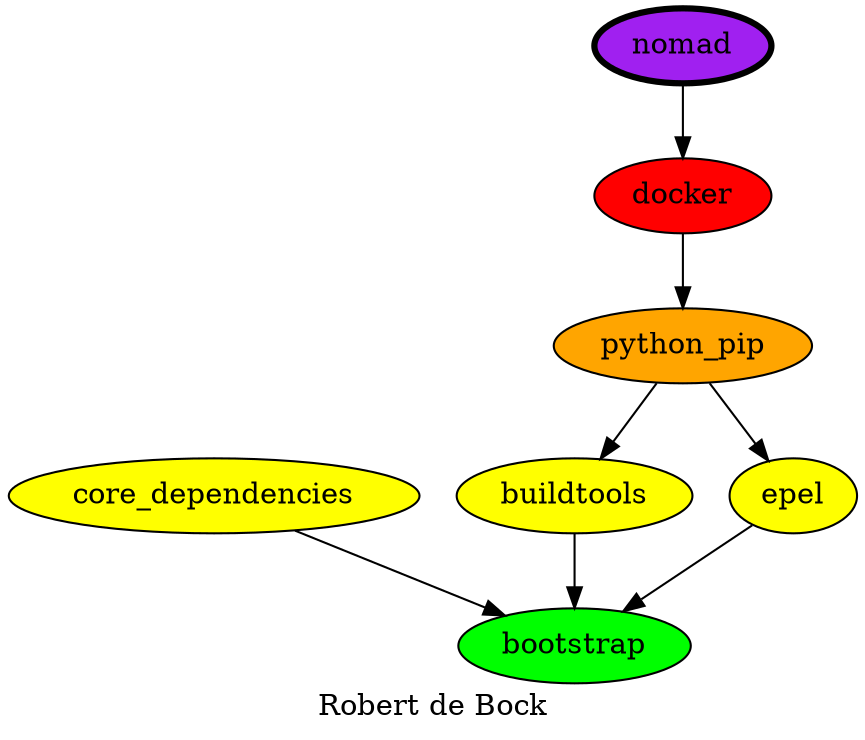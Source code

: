 digraph PhiloDilemma {
  label = "Robert de Bock" ;
  overlap=false
  {
    bootstrap [fillcolor=green style=filled]
    "core_dependencies" [fillcolor=yellow style=filled]
    buildtools [fillcolor=yellow style=filled]
    epel [fillcolor=yellow style=filled]
    "python_pip" [fillcolor=orange style=filled]
    docker [fillcolor=red style=filled]
    nomad [fillcolor=purple style=filled penwidth=3]
  }
  {buildtools "core_dependencies" epel} -> bootstrap
  "python_pip" -> {buildtools epel}
  docker -> "python_pip"
  nomad -> docker
}
